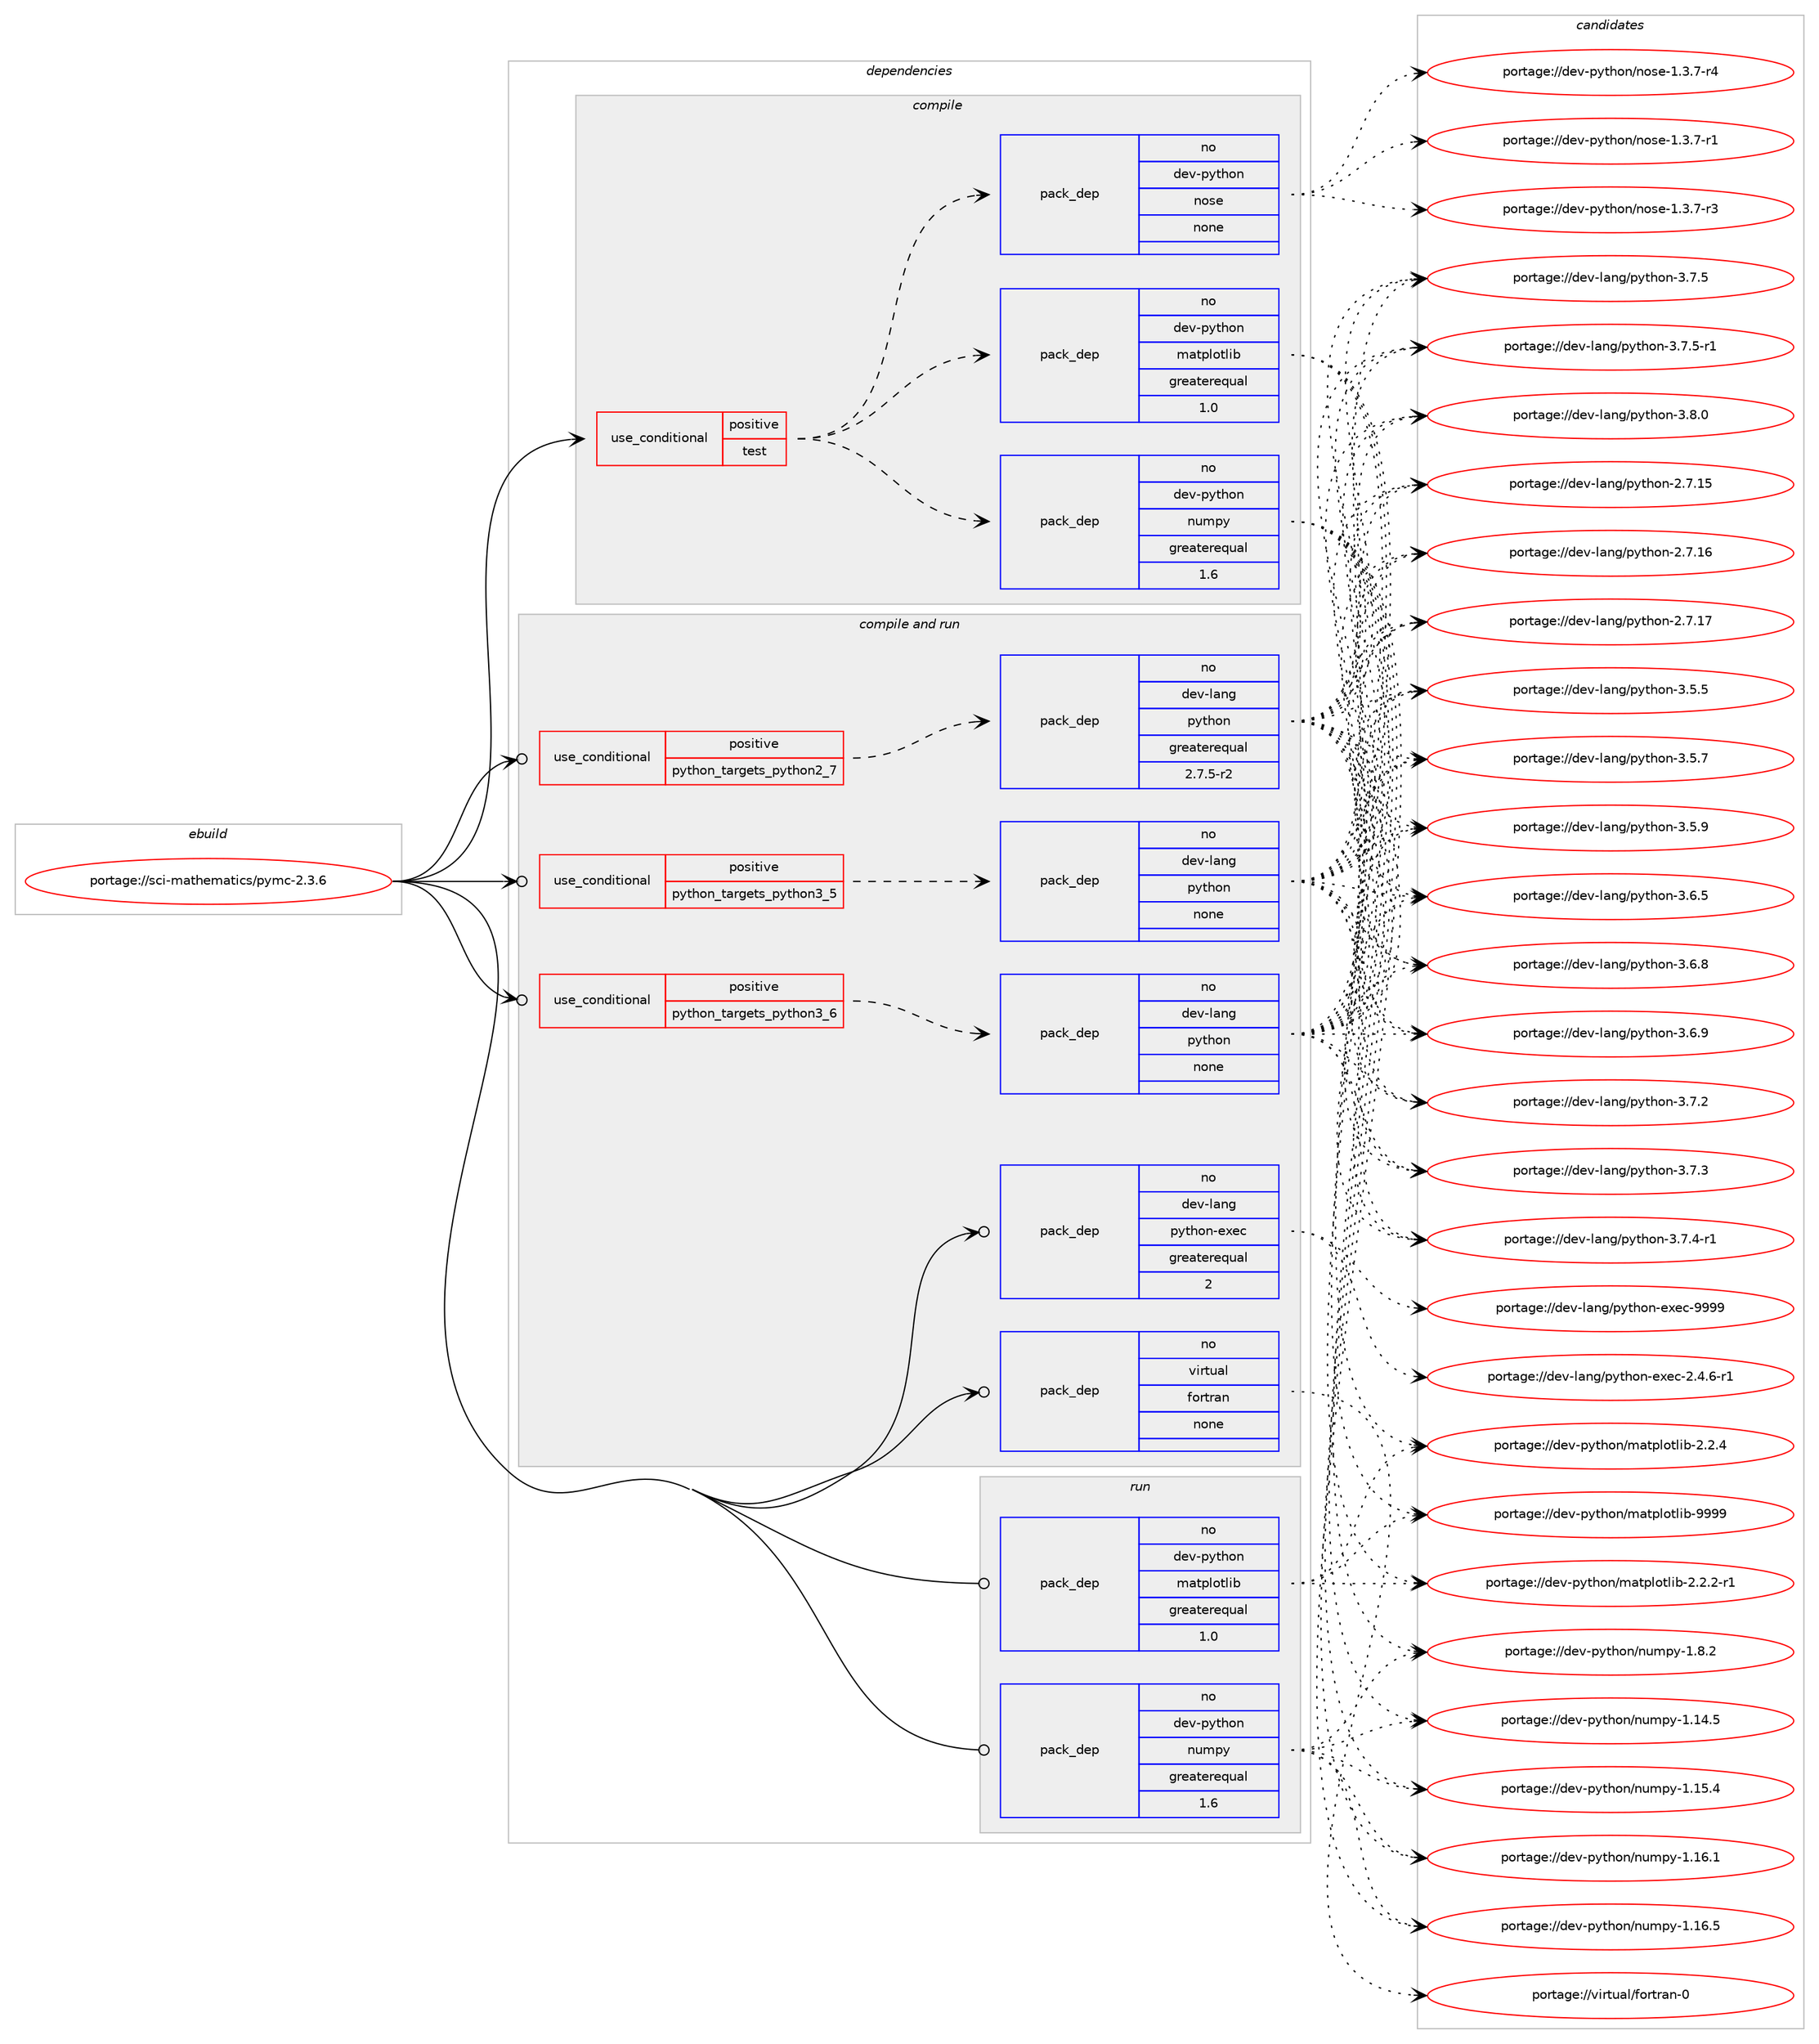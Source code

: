 digraph prolog {

# *************
# Graph options
# *************

newrank=true;
concentrate=true;
compound=true;
graph [rankdir=LR,fontname=Helvetica,fontsize=10,ranksep=1.5];#, ranksep=2.5, nodesep=0.2];
edge  [arrowhead=vee];
node  [fontname=Helvetica,fontsize=10];

# **********
# The ebuild
# **********

subgraph cluster_leftcol {
color=gray;
rank=same;
label=<<i>ebuild</i>>;
id [label="portage://sci-mathematics/pymc-2.3.6", color=red, width=4, href="../sci-mathematics/pymc-2.3.6.svg"];
}

# ****************
# The dependencies
# ****************

subgraph cluster_midcol {
color=gray;
label=<<i>dependencies</i>>;
subgraph cluster_compile {
fillcolor="#eeeeee";
style=filled;
label=<<i>compile</i>>;
subgraph cond97840 {
dependency395211 [label=<<TABLE BORDER="0" CELLBORDER="1" CELLSPACING="0" CELLPADDING="4"><TR><TD ROWSPAN="3" CELLPADDING="10">use_conditional</TD></TR><TR><TD>positive</TD></TR><TR><TD>test</TD></TR></TABLE>>, shape=none, color=red];
subgraph pack290648 {
dependency395212 [label=<<TABLE BORDER="0" CELLBORDER="1" CELLSPACING="0" CELLPADDING="4" WIDTH="220"><TR><TD ROWSPAN="6" CELLPADDING="30">pack_dep</TD></TR><TR><TD WIDTH="110">no</TD></TR><TR><TD>dev-python</TD></TR><TR><TD>numpy</TD></TR><TR><TD>greaterequal</TD></TR><TR><TD>1.6</TD></TR></TABLE>>, shape=none, color=blue];
}
dependency395211:e -> dependency395212:w [weight=20,style="dashed",arrowhead="vee"];
subgraph pack290649 {
dependency395213 [label=<<TABLE BORDER="0" CELLBORDER="1" CELLSPACING="0" CELLPADDING="4" WIDTH="220"><TR><TD ROWSPAN="6" CELLPADDING="30">pack_dep</TD></TR><TR><TD WIDTH="110">no</TD></TR><TR><TD>dev-python</TD></TR><TR><TD>matplotlib</TD></TR><TR><TD>greaterequal</TD></TR><TR><TD>1.0</TD></TR></TABLE>>, shape=none, color=blue];
}
dependency395211:e -> dependency395213:w [weight=20,style="dashed",arrowhead="vee"];
subgraph pack290650 {
dependency395214 [label=<<TABLE BORDER="0" CELLBORDER="1" CELLSPACING="0" CELLPADDING="4" WIDTH="220"><TR><TD ROWSPAN="6" CELLPADDING="30">pack_dep</TD></TR><TR><TD WIDTH="110">no</TD></TR><TR><TD>dev-python</TD></TR><TR><TD>nose</TD></TR><TR><TD>none</TD></TR><TR><TD></TD></TR></TABLE>>, shape=none, color=blue];
}
dependency395211:e -> dependency395214:w [weight=20,style="dashed",arrowhead="vee"];
}
id:e -> dependency395211:w [weight=20,style="solid",arrowhead="vee"];
}
subgraph cluster_compileandrun {
fillcolor="#eeeeee";
style=filled;
label=<<i>compile and run</i>>;
subgraph cond97841 {
dependency395215 [label=<<TABLE BORDER="0" CELLBORDER="1" CELLSPACING="0" CELLPADDING="4"><TR><TD ROWSPAN="3" CELLPADDING="10">use_conditional</TD></TR><TR><TD>positive</TD></TR><TR><TD>python_targets_python2_7</TD></TR></TABLE>>, shape=none, color=red];
subgraph pack290651 {
dependency395216 [label=<<TABLE BORDER="0" CELLBORDER="1" CELLSPACING="0" CELLPADDING="4" WIDTH="220"><TR><TD ROWSPAN="6" CELLPADDING="30">pack_dep</TD></TR><TR><TD WIDTH="110">no</TD></TR><TR><TD>dev-lang</TD></TR><TR><TD>python</TD></TR><TR><TD>greaterequal</TD></TR><TR><TD>2.7.5-r2</TD></TR></TABLE>>, shape=none, color=blue];
}
dependency395215:e -> dependency395216:w [weight=20,style="dashed",arrowhead="vee"];
}
id:e -> dependency395215:w [weight=20,style="solid",arrowhead="odotvee"];
subgraph cond97842 {
dependency395217 [label=<<TABLE BORDER="0" CELLBORDER="1" CELLSPACING="0" CELLPADDING="4"><TR><TD ROWSPAN="3" CELLPADDING="10">use_conditional</TD></TR><TR><TD>positive</TD></TR><TR><TD>python_targets_python3_5</TD></TR></TABLE>>, shape=none, color=red];
subgraph pack290652 {
dependency395218 [label=<<TABLE BORDER="0" CELLBORDER="1" CELLSPACING="0" CELLPADDING="4" WIDTH="220"><TR><TD ROWSPAN="6" CELLPADDING="30">pack_dep</TD></TR><TR><TD WIDTH="110">no</TD></TR><TR><TD>dev-lang</TD></TR><TR><TD>python</TD></TR><TR><TD>none</TD></TR><TR><TD></TD></TR></TABLE>>, shape=none, color=blue];
}
dependency395217:e -> dependency395218:w [weight=20,style="dashed",arrowhead="vee"];
}
id:e -> dependency395217:w [weight=20,style="solid",arrowhead="odotvee"];
subgraph cond97843 {
dependency395219 [label=<<TABLE BORDER="0" CELLBORDER="1" CELLSPACING="0" CELLPADDING="4"><TR><TD ROWSPAN="3" CELLPADDING="10">use_conditional</TD></TR><TR><TD>positive</TD></TR><TR><TD>python_targets_python3_6</TD></TR></TABLE>>, shape=none, color=red];
subgraph pack290653 {
dependency395220 [label=<<TABLE BORDER="0" CELLBORDER="1" CELLSPACING="0" CELLPADDING="4" WIDTH="220"><TR><TD ROWSPAN="6" CELLPADDING="30">pack_dep</TD></TR><TR><TD WIDTH="110">no</TD></TR><TR><TD>dev-lang</TD></TR><TR><TD>python</TD></TR><TR><TD>none</TD></TR><TR><TD></TD></TR></TABLE>>, shape=none, color=blue];
}
dependency395219:e -> dependency395220:w [weight=20,style="dashed",arrowhead="vee"];
}
id:e -> dependency395219:w [weight=20,style="solid",arrowhead="odotvee"];
subgraph pack290654 {
dependency395221 [label=<<TABLE BORDER="0" CELLBORDER="1" CELLSPACING="0" CELLPADDING="4" WIDTH="220"><TR><TD ROWSPAN="6" CELLPADDING="30">pack_dep</TD></TR><TR><TD WIDTH="110">no</TD></TR><TR><TD>dev-lang</TD></TR><TR><TD>python-exec</TD></TR><TR><TD>greaterequal</TD></TR><TR><TD>2</TD></TR></TABLE>>, shape=none, color=blue];
}
id:e -> dependency395221:w [weight=20,style="solid",arrowhead="odotvee"];
subgraph pack290655 {
dependency395222 [label=<<TABLE BORDER="0" CELLBORDER="1" CELLSPACING="0" CELLPADDING="4" WIDTH="220"><TR><TD ROWSPAN="6" CELLPADDING="30">pack_dep</TD></TR><TR><TD WIDTH="110">no</TD></TR><TR><TD>virtual</TD></TR><TR><TD>fortran</TD></TR><TR><TD>none</TD></TR><TR><TD></TD></TR></TABLE>>, shape=none, color=blue];
}
id:e -> dependency395222:w [weight=20,style="solid",arrowhead="odotvee"];
}
subgraph cluster_run {
fillcolor="#eeeeee";
style=filled;
label=<<i>run</i>>;
subgraph pack290656 {
dependency395223 [label=<<TABLE BORDER="0" CELLBORDER="1" CELLSPACING="0" CELLPADDING="4" WIDTH="220"><TR><TD ROWSPAN="6" CELLPADDING="30">pack_dep</TD></TR><TR><TD WIDTH="110">no</TD></TR><TR><TD>dev-python</TD></TR><TR><TD>matplotlib</TD></TR><TR><TD>greaterequal</TD></TR><TR><TD>1.0</TD></TR></TABLE>>, shape=none, color=blue];
}
id:e -> dependency395223:w [weight=20,style="solid",arrowhead="odot"];
subgraph pack290657 {
dependency395224 [label=<<TABLE BORDER="0" CELLBORDER="1" CELLSPACING="0" CELLPADDING="4" WIDTH="220"><TR><TD ROWSPAN="6" CELLPADDING="30">pack_dep</TD></TR><TR><TD WIDTH="110">no</TD></TR><TR><TD>dev-python</TD></TR><TR><TD>numpy</TD></TR><TR><TD>greaterequal</TD></TR><TR><TD>1.6</TD></TR></TABLE>>, shape=none, color=blue];
}
id:e -> dependency395224:w [weight=20,style="solid",arrowhead="odot"];
}
}

# **************
# The candidates
# **************

subgraph cluster_choices {
rank=same;
color=gray;
label=<<i>candidates</i>>;

subgraph choice290648 {
color=black;
nodesep=1;
choiceportage100101118451121211161041111104711011710911212145494649524653 [label="portage://dev-python/numpy-1.14.5", color=red, width=4,href="../dev-python/numpy-1.14.5.svg"];
choiceportage100101118451121211161041111104711011710911212145494649534652 [label="portage://dev-python/numpy-1.15.4", color=red, width=4,href="../dev-python/numpy-1.15.4.svg"];
choiceportage100101118451121211161041111104711011710911212145494649544649 [label="portage://dev-python/numpy-1.16.1", color=red, width=4,href="../dev-python/numpy-1.16.1.svg"];
choiceportage100101118451121211161041111104711011710911212145494649544653 [label="portage://dev-python/numpy-1.16.5", color=red, width=4,href="../dev-python/numpy-1.16.5.svg"];
choiceportage1001011184511212111610411111047110117109112121454946564650 [label="portage://dev-python/numpy-1.8.2", color=red, width=4,href="../dev-python/numpy-1.8.2.svg"];
dependency395212:e -> choiceportage100101118451121211161041111104711011710911212145494649524653:w [style=dotted,weight="100"];
dependency395212:e -> choiceportage100101118451121211161041111104711011710911212145494649534652:w [style=dotted,weight="100"];
dependency395212:e -> choiceportage100101118451121211161041111104711011710911212145494649544649:w [style=dotted,weight="100"];
dependency395212:e -> choiceportage100101118451121211161041111104711011710911212145494649544653:w [style=dotted,weight="100"];
dependency395212:e -> choiceportage1001011184511212111610411111047110117109112121454946564650:w [style=dotted,weight="100"];
}
subgraph choice290649 {
color=black;
nodesep=1;
choiceportage100101118451121211161041111104710997116112108111116108105984550465046504511449 [label="portage://dev-python/matplotlib-2.2.2-r1", color=red, width=4,href="../dev-python/matplotlib-2.2.2-r1.svg"];
choiceportage10010111845112121116104111110471099711611210811111610810598455046504652 [label="portage://dev-python/matplotlib-2.2.4", color=red, width=4,href="../dev-python/matplotlib-2.2.4.svg"];
choiceportage100101118451121211161041111104710997116112108111116108105984557575757 [label="portage://dev-python/matplotlib-9999", color=red, width=4,href="../dev-python/matplotlib-9999.svg"];
dependency395213:e -> choiceportage100101118451121211161041111104710997116112108111116108105984550465046504511449:w [style=dotted,weight="100"];
dependency395213:e -> choiceportage10010111845112121116104111110471099711611210811111610810598455046504652:w [style=dotted,weight="100"];
dependency395213:e -> choiceportage100101118451121211161041111104710997116112108111116108105984557575757:w [style=dotted,weight="100"];
}
subgraph choice290650 {
color=black;
nodesep=1;
choiceportage10010111845112121116104111110471101111151014549465146554511449 [label="portage://dev-python/nose-1.3.7-r1", color=red, width=4,href="../dev-python/nose-1.3.7-r1.svg"];
choiceportage10010111845112121116104111110471101111151014549465146554511451 [label="portage://dev-python/nose-1.3.7-r3", color=red, width=4,href="../dev-python/nose-1.3.7-r3.svg"];
choiceportage10010111845112121116104111110471101111151014549465146554511452 [label="portage://dev-python/nose-1.3.7-r4", color=red, width=4,href="../dev-python/nose-1.3.7-r4.svg"];
dependency395214:e -> choiceportage10010111845112121116104111110471101111151014549465146554511449:w [style=dotted,weight="100"];
dependency395214:e -> choiceportage10010111845112121116104111110471101111151014549465146554511451:w [style=dotted,weight="100"];
dependency395214:e -> choiceportage10010111845112121116104111110471101111151014549465146554511452:w [style=dotted,weight="100"];
}
subgraph choice290651 {
color=black;
nodesep=1;
choiceportage10010111845108971101034711212111610411111045504655464953 [label="portage://dev-lang/python-2.7.15", color=red, width=4,href="../dev-lang/python-2.7.15.svg"];
choiceportage10010111845108971101034711212111610411111045504655464954 [label="portage://dev-lang/python-2.7.16", color=red, width=4,href="../dev-lang/python-2.7.16.svg"];
choiceportage10010111845108971101034711212111610411111045504655464955 [label="portage://dev-lang/python-2.7.17", color=red, width=4,href="../dev-lang/python-2.7.17.svg"];
choiceportage100101118451089711010347112121116104111110455146534653 [label="portage://dev-lang/python-3.5.5", color=red, width=4,href="../dev-lang/python-3.5.5.svg"];
choiceportage100101118451089711010347112121116104111110455146534655 [label="portage://dev-lang/python-3.5.7", color=red, width=4,href="../dev-lang/python-3.5.7.svg"];
choiceportage100101118451089711010347112121116104111110455146534657 [label="portage://dev-lang/python-3.5.9", color=red, width=4,href="../dev-lang/python-3.5.9.svg"];
choiceportage100101118451089711010347112121116104111110455146544653 [label="portage://dev-lang/python-3.6.5", color=red, width=4,href="../dev-lang/python-3.6.5.svg"];
choiceportage100101118451089711010347112121116104111110455146544656 [label="portage://dev-lang/python-3.6.8", color=red, width=4,href="../dev-lang/python-3.6.8.svg"];
choiceportage100101118451089711010347112121116104111110455146544657 [label="portage://dev-lang/python-3.6.9", color=red, width=4,href="../dev-lang/python-3.6.9.svg"];
choiceportage100101118451089711010347112121116104111110455146554650 [label="portage://dev-lang/python-3.7.2", color=red, width=4,href="../dev-lang/python-3.7.2.svg"];
choiceportage100101118451089711010347112121116104111110455146554651 [label="portage://dev-lang/python-3.7.3", color=red, width=4,href="../dev-lang/python-3.7.3.svg"];
choiceportage1001011184510897110103471121211161041111104551465546524511449 [label="portage://dev-lang/python-3.7.4-r1", color=red, width=4,href="../dev-lang/python-3.7.4-r1.svg"];
choiceportage100101118451089711010347112121116104111110455146554653 [label="portage://dev-lang/python-3.7.5", color=red, width=4,href="../dev-lang/python-3.7.5.svg"];
choiceportage1001011184510897110103471121211161041111104551465546534511449 [label="portage://dev-lang/python-3.7.5-r1", color=red, width=4,href="../dev-lang/python-3.7.5-r1.svg"];
choiceportage100101118451089711010347112121116104111110455146564648 [label="portage://dev-lang/python-3.8.0", color=red, width=4,href="../dev-lang/python-3.8.0.svg"];
dependency395216:e -> choiceportage10010111845108971101034711212111610411111045504655464953:w [style=dotted,weight="100"];
dependency395216:e -> choiceportage10010111845108971101034711212111610411111045504655464954:w [style=dotted,weight="100"];
dependency395216:e -> choiceportage10010111845108971101034711212111610411111045504655464955:w [style=dotted,weight="100"];
dependency395216:e -> choiceportage100101118451089711010347112121116104111110455146534653:w [style=dotted,weight="100"];
dependency395216:e -> choiceportage100101118451089711010347112121116104111110455146534655:w [style=dotted,weight="100"];
dependency395216:e -> choiceportage100101118451089711010347112121116104111110455146534657:w [style=dotted,weight="100"];
dependency395216:e -> choiceportage100101118451089711010347112121116104111110455146544653:w [style=dotted,weight="100"];
dependency395216:e -> choiceportage100101118451089711010347112121116104111110455146544656:w [style=dotted,weight="100"];
dependency395216:e -> choiceportage100101118451089711010347112121116104111110455146544657:w [style=dotted,weight="100"];
dependency395216:e -> choiceportage100101118451089711010347112121116104111110455146554650:w [style=dotted,weight="100"];
dependency395216:e -> choiceportage100101118451089711010347112121116104111110455146554651:w [style=dotted,weight="100"];
dependency395216:e -> choiceportage1001011184510897110103471121211161041111104551465546524511449:w [style=dotted,weight="100"];
dependency395216:e -> choiceportage100101118451089711010347112121116104111110455146554653:w [style=dotted,weight="100"];
dependency395216:e -> choiceportage1001011184510897110103471121211161041111104551465546534511449:w [style=dotted,weight="100"];
dependency395216:e -> choiceportage100101118451089711010347112121116104111110455146564648:w [style=dotted,weight="100"];
}
subgraph choice290652 {
color=black;
nodesep=1;
choiceportage10010111845108971101034711212111610411111045504655464953 [label="portage://dev-lang/python-2.7.15", color=red, width=4,href="../dev-lang/python-2.7.15.svg"];
choiceportage10010111845108971101034711212111610411111045504655464954 [label="portage://dev-lang/python-2.7.16", color=red, width=4,href="../dev-lang/python-2.7.16.svg"];
choiceportage10010111845108971101034711212111610411111045504655464955 [label="portage://dev-lang/python-2.7.17", color=red, width=4,href="../dev-lang/python-2.7.17.svg"];
choiceportage100101118451089711010347112121116104111110455146534653 [label="portage://dev-lang/python-3.5.5", color=red, width=4,href="../dev-lang/python-3.5.5.svg"];
choiceportage100101118451089711010347112121116104111110455146534655 [label="portage://dev-lang/python-3.5.7", color=red, width=4,href="../dev-lang/python-3.5.7.svg"];
choiceportage100101118451089711010347112121116104111110455146534657 [label="portage://dev-lang/python-3.5.9", color=red, width=4,href="../dev-lang/python-3.5.9.svg"];
choiceportage100101118451089711010347112121116104111110455146544653 [label="portage://dev-lang/python-3.6.5", color=red, width=4,href="../dev-lang/python-3.6.5.svg"];
choiceportage100101118451089711010347112121116104111110455146544656 [label="portage://dev-lang/python-3.6.8", color=red, width=4,href="../dev-lang/python-3.6.8.svg"];
choiceportage100101118451089711010347112121116104111110455146544657 [label="portage://dev-lang/python-3.6.9", color=red, width=4,href="../dev-lang/python-3.6.9.svg"];
choiceportage100101118451089711010347112121116104111110455146554650 [label="portage://dev-lang/python-3.7.2", color=red, width=4,href="../dev-lang/python-3.7.2.svg"];
choiceportage100101118451089711010347112121116104111110455146554651 [label="portage://dev-lang/python-3.7.3", color=red, width=4,href="../dev-lang/python-3.7.3.svg"];
choiceportage1001011184510897110103471121211161041111104551465546524511449 [label="portage://dev-lang/python-3.7.4-r1", color=red, width=4,href="../dev-lang/python-3.7.4-r1.svg"];
choiceportage100101118451089711010347112121116104111110455146554653 [label="portage://dev-lang/python-3.7.5", color=red, width=4,href="../dev-lang/python-3.7.5.svg"];
choiceportage1001011184510897110103471121211161041111104551465546534511449 [label="portage://dev-lang/python-3.7.5-r1", color=red, width=4,href="../dev-lang/python-3.7.5-r1.svg"];
choiceportage100101118451089711010347112121116104111110455146564648 [label="portage://dev-lang/python-3.8.0", color=red, width=4,href="../dev-lang/python-3.8.0.svg"];
dependency395218:e -> choiceportage10010111845108971101034711212111610411111045504655464953:w [style=dotted,weight="100"];
dependency395218:e -> choiceportage10010111845108971101034711212111610411111045504655464954:w [style=dotted,weight="100"];
dependency395218:e -> choiceportage10010111845108971101034711212111610411111045504655464955:w [style=dotted,weight="100"];
dependency395218:e -> choiceportage100101118451089711010347112121116104111110455146534653:w [style=dotted,weight="100"];
dependency395218:e -> choiceportage100101118451089711010347112121116104111110455146534655:w [style=dotted,weight="100"];
dependency395218:e -> choiceportage100101118451089711010347112121116104111110455146534657:w [style=dotted,weight="100"];
dependency395218:e -> choiceportage100101118451089711010347112121116104111110455146544653:w [style=dotted,weight="100"];
dependency395218:e -> choiceportage100101118451089711010347112121116104111110455146544656:w [style=dotted,weight="100"];
dependency395218:e -> choiceportage100101118451089711010347112121116104111110455146544657:w [style=dotted,weight="100"];
dependency395218:e -> choiceportage100101118451089711010347112121116104111110455146554650:w [style=dotted,weight="100"];
dependency395218:e -> choiceportage100101118451089711010347112121116104111110455146554651:w [style=dotted,weight="100"];
dependency395218:e -> choiceportage1001011184510897110103471121211161041111104551465546524511449:w [style=dotted,weight="100"];
dependency395218:e -> choiceportage100101118451089711010347112121116104111110455146554653:w [style=dotted,weight="100"];
dependency395218:e -> choiceportage1001011184510897110103471121211161041111104551465546534511449:w [style=dotted,weight="100"];
dependency395218:e -> choiceportage100101118451089711010347112121116104111110455146564648:w [style=dotted,weight="100"];
}
subgraph choice290653 {
color=black;
nodesep=1;
choiceportage10010111845108971101034711212111610411111045504655464953 [label="portage://dev-lang/python-2.7.15", color=red, width=4,href="../dev-lang/python-2.7.15.svg"];
choiceportage10010111845108971101034711212111610411111045504655464954 [label="portage://dev-lang/python-2.7.16", color=red, width=4,href="../dev-lang/python-2.7.16.svg"];
choiceportage10010111845108971101034711212111610411111045504655464955 [label="portage://dev-lang/python-2.7.17", color=red, width=4,href="../dev-lang/python-2.7.17.svg"];
choiceportage100101118451089711010347112121116104111110455146534653 [label="portage://dev-lang/python-3.5.5", color=red, width=4,href="../dev-lang/python-3.5.5.svg"];
choiceportage100101118451089711010347112121116104111110455146534655 [label="portage://dev-lang/python-3.5.7", color=red, width=4,href="../dev-lang/python-3.5.7.svg"];
choiceportage100101118451089711010347112121116104111110455146534657 [label="portage://dev-lang/python-3.5.9", color=red, width=4,href="../dev-lang/python-3.5.9.svg"];
choiceportage100101118451089711010347112121116104111110455146544653 [label="portage://dev-lang/python-3.6.5", color=red, width=4,href="../dev-lang/python-3.6.5.svg"];
choiceportage100101118451089711010347112121116104111110455146544656 [label="portage://dev-lang/python-3.6.8", color=red, width=4,href="../dev-lang/python-3.6.8.svg"];
choiceportage100101118451089711010347112121116104111110455146544657 [label="portage://dev-lang/python-3.6.9", color=red, width=4,href="../dev-lang/python-3.6.9.svg"];
choiceportage100101118451089711010347112121116104111110455146554650 [label="portage://dev-lang/python-3.7.2", color=red, width=4,href="../dev-lang/python-3.7.2.svg"];
choiceportage100101118451089711010347112121116104111110455146554651 [label="portage://dev-lang/python-3.7.3", color=red, width=4,href="../dev-lang/python-3.7.3.svg"];
choiceportage1001011184510897110103471121211161041111104551465546524511449 [label="portage://dev-lang/python-3.7.4-r1", color=red, width=4,href="../dev-lang/python-3.7.4-r1.svg"];
choiceportage100101118451089711010347112121116104111110455146554653 [label="portage://dev-lang/python-3.7.5", color=red, width=4,href="../dev-lang/python-3.7.5.svg"];
choiceportage1001011184510897110103471121211161041111104551465546534511449 [label="portage://dev-lang/python-3.7.5-r1", color=red, width=4,href="../dev-lang/python-3.7.5-r1.svg"];
choiceportage100101118451089711010347112121116104111110455146564648 [label="portage://dev-lang/python-3.8.0", color=red, width=4,href="../dev-lang/python-3.8.0.svg"];
dependency395220:e -> choiceportage10010111845108971101034711212111610411111045504655464953:w [style=dotted,weight="100"];
dependency395220:e -> choiceportage10010111845108971101034711212111610411111045504655464954:w [style=dotted,weight="100"];
dependency395220:e -> choiceportage10010111845108971101034711212111610411111045504655464955:w [style=dotted,weight="100"];
dependency395220:e -> choiceportage100101118451089711010347112121116104111110455146534653:w [style=dotted,weight="100"];
dependency395220:e -> choiceportage100101118451089711010347112121116104111110455146534655:w [style=dotted,weight="100"];
dependency395220:e -> choiceportage100101118451089711010347112121116104111110455146534657:w [style=dotted,weight="100"];
dependency395220:e -> choiceportage100101118451089711010347112121116104111110455146544653:w [style=dotted,weight="100"];
dependency395220:e -> choiceportage100101118451089711010347112121116104111110455146544656:w [style=dotted,weight="100"];
dependency395220:e -> choiceportage100101118451089711010347112121116104111110455146544657:w [style=dotted,weight="100"];
dependency395220:e -> choiceportage100101118451089711010347112121116104111110455146554650:w [style=dotted,weight="100"];
dependency395220:e -> choiceportage100101118451089711010347112121116104111110455146554651:w [style=dotted,weight="100"];
dependency395220:e -> choiceportage1001011184510897110103471121211161041111104551465546524511449:w [style=dotted,weight="100"];
dependency395220:e -> choiceportage100101118451089711010347112121116104111110455146554653:w [style=dotted,weight="100"];
dependency395220:e -> choiceportage1001011184510897110103471121211161041111104551465546534511449:w [style=dotted,weight="100"];
dependency395220:e -> choiceportage100101118451089711010347112121116104111110455146564648:w [style=dotted,weight="100"];
}
subgraph choice290654 {
color=black;
nodesep=1;
choiceportage10010111845108971101034711212111610411111045101120101994550465246544511449 [label="portage://dev-lang/python-exec-2.4.6-r1", color=red, width=4,href="../dev-lang/python-exec-2.4.6-r1.svg"];
choiceportage10010111845108971101034711212111610411111045101120101994557575757 [label="portage://dev-lang/python-exec-9999", color=red, width=4,href="../dev-lang/python-exec-9999.svg"];
dependency395221:e -> choiceportage10010111845108971101034711212111610411111045101120101994550465246544511449:w [style=dotted,weight="100"];
dependency395221:e -> choiceportage10010111845108971101034711212111610411111045101120101994557575757:w [style=dotted,weight="100"];
}
subgraph choice290655 {
color=black;
nodesep=1;
choiceportage1181051141161179710847102111114116114971104548 [label="portage://virtual/fortran-0", color=red, width=4,href="../virtual/fortran-0.svg"];
dependency395222:e -> choiceportage1181051141161179710847102111114116114971104548:w [style=dotted,weight="100"];
}
subgraph choice290656 {
color=black;
nodesep=1;
choiceportage100101118451121211161041111104710997116112108111116108105984550465046504511449 [label="portage://dev-python/matplotlib-2.2.2-r1", color=red, width=4,href="../dev-python/matplotlib-2.2.2-r1.svg"];
choiceportage10010111845112121116104111110471099711611210811111610810598455046504652 [label="portage://dev-python/matplotlib-2.2.4", color=red, width=4,href="../dev-python/matplotlib-2.2.4.svg"];
choiceportage100101118451121211161041111104710997116112108111116108105984557575757 [label="portage://dev-python/matplotlib-9999", color=red, width=4,href="../dev-python/matplotlib-9999.svg"];
dependency395223:e -> choiceportage100101118451121211161041111104710997116112108111116108105984550465046504511449:w [style=dotted,weight="100"];
dependency395223:e -> choiceportage10010111845112121116104111110471099711611210811111610810598455046504652:w [style=dotted,weight="100"];
dependency395223:e -> choiceportage100101118451121211161041111104710997116112108111116108105984557575757:w [style=dotted,weight="100"];
}
subgraph choice290657 {
color=black;
nodesep=1;
choiceportage100101118451121211161041111104711011710911212145494649524653 [label="portage://dev-python/numpy-1.14.5", color=red, width=4,href="../dev-python/numpy-1.14.5.svg"];
choiceportage100101118451121211161041111104711011710911212145494649534652 [label="portage://dev-python/numpy-1.15.4", color=red, width=4,href="../dev-python/numpy-1.15.4.svg"];
choiceportage100101118451121211161041111104711011710911212145494649544649 [label="portage://dev-python/numpy-1.16.1", color=red, width=4,href="../dev-python/numpy-1.16.1.svg"];
choiceportage100101118451121211161041111104711011710911212145494649544653 [label="portage://dev-python/numpy-1.16.5", color=red, width=4,href="../dev-python/numpy-1.16.5.svg"];
choiceportage1001011184511212111610411111047110117109112121454946564650 [label="portage://dev-python/numpy-1.8.2", color=red, width=4,href="../dev-python/numpy-1.8.2.svg"];
dependency395224:e -> choiceportage100101118451121211161041111104711011710911212145494649524653:w [style=dotted,weight="100"];
dependency395224:e -> choiceportage100101118451121211161041111104711011710911212145494649534652:w [style=dotted,weight="100"];
dependency395224:e -> choiceportage100101118451121211161041111104711011710911212145494649544649:w [style=dotted,weight="100"];
dependency395224:e -> choiceportage100101118451121211161041111104711011710911212145494649544653:w [style=dotted,weight="100"];
dependency395224:e -> choiceportage1001011184511212111610411111047110117109112121454946564650:w [style=dotted,weight="100"];
}
}

}
